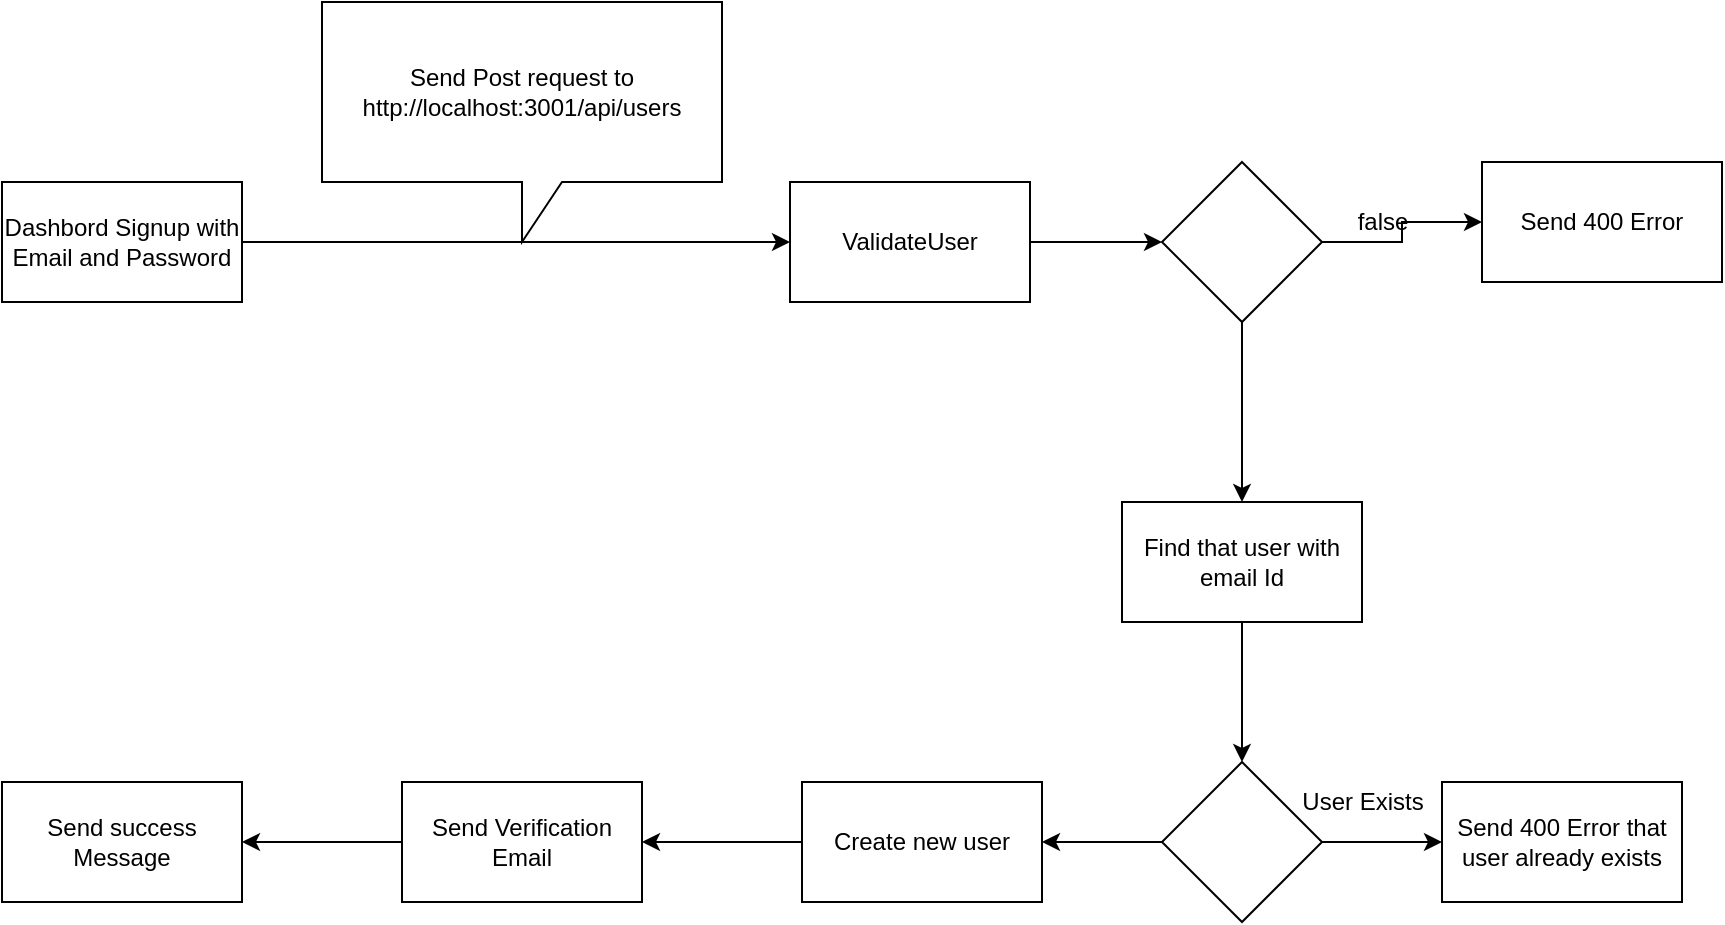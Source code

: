 <mxfile version="19.0.3" type="device" pages="2"><diagram id="C5RBs43oDa-KdzZeNtuy" name="Page-1"><mxGraphModel dx="868" dy="566" grid="1" gridSize="10" guides="1" tooltips="1" connect="1" arrows="1" fold="1" page="1" pageScale="1" pageWidth="827" pageHeight="1169" math="0" shadow="0"><root><mxCell id="WIyWlLk6GJQsqaUBKTNV-0"/><mxCell id="WIyWlLk6GJQsqaUBKTNV-1" parent="WIyWlLk6GJQsqaUBKTNV-0"/><mxCell id="n5DXw3j9jJJZ0zoSbmgI-2" style="edgeStyle=orthogonalEdgeStyle;rounded=0;orthogonalLoop=1;jettySize=auto;html=1;entryX=0;entryY=0.5;entryDx=0;entryDy=0;" parent="WIyWlLk6GJQsqaUBKTNV-1" source="n5DXw3j9jJJZ0zoSbmgI-1" target="n5DXw3j9jJJZ0zoSbmgI-3" edge="1"><mxGeometry relative="1" as="geometry"><mxPoint x="410" y="190" as="targetPoint"/></mxGeometry></mxCell><mxCell id="n5DXw3j9jJJZ0zoSbmgI-1" value="Dashbord Signup with Email and Password" style="rounded=0;whiteSpace=wrap;html=1;" parent="WIyWlLk6GJQsqaUBKTNV-1" vertex="1"><mxGeometry x="20" y="160" width="120" height="60" as="geometry"/></mxCell><mxCell id="n5DXw3j9jJJZ0zoSbmgI-5" style="edgeStyle=orthogonalEdgeStyle;rounded=0;orthogonalLoop=1;jettySize=auto;html=1;entryX=0;entryY=0.5;entryDx=0;entryDy=0;" parent="WIyWlLk6GJQsqaUBKTNV-1" source="n5DXw3j9jJJZ0zoSbmgI-3" target="n5DXw3j9jJJZ0zoSbmgI-6" edge="1"><mxGeometry relative="1" as="geometry"><mxPoint x="600" y="190" as="targetPoint"/></mxGeometry></mxCell><mxCell id="n5DXw3j9jJJZ0zoSbmgI-3" value="ValidateUser" style="rounded=0;whiteSpace=wrap;html=1;" parent="WIyWlLk6GJQsqaUBKTNV-1" vertex="1"><mxGeometry x="414" y="160" width="120" height="60" as="geometry"/></mxCell><mxCell id="n5DXw3j9jJJZ0zoSbmgI-4" value="Send Post request to http://localhost:3001/api/users" style="shape=callout;whiteSpace=wrap;html=1;perimeter=calloutPerimeter;" parent="WIyWlLk6GJQsqaUBKTNV-1" vertex="1"><mxGeometry x="180" y="70" width="200" height="120" as="geometry"/></mxCell><mxCell id="n5DXw3j9jJJZ0zoSbmgI-10" value="" style="edgeStyle=orthogonalEdgeStyle;rounded=0;orthogonalLoop=1;jettySize=auto;html=1;" parent="WIyWlLk6GJQsqaUBKTNV-1" source="n5DXw3j9jJJZ0zoSbmgI-6" target="n5DXw3j9jJJZ0zoSbmgI-9" edge="1"><mxGeometry relative="1" as="geometry"/></mxCell><mxCell id="n5DXw3j9jJJZ0zoSbmgI-15" value="" style="edgeStyle=orthogonalEdgeStyle;rounded=0;orthogonalLoop=1;jettySize=auto;html=1;" parent="WIyWlLk6GJQsqaUBKTNV-1" source="n5DXw3j9jJJZ0zoSbmgI-6" target="n5DXw3j9jJJZ0zoSbmgI-14" edge="1"><mxGeometry relative="1" as="geometry"/></mxCell><mxCell id="n5DXw3j9jJJZ0zoSbmgI-6" value="" style="rhombus;whiteSpace=wrap;html=1;" parent="WIyWlLk6GJQsqaUBKTNV-1" vertex="1"><mxGeometry x="600" y="150" width="80" height="80" as="geometry"/></mxCell><mxCell id="n5DXw3j9jJJZ0zoSbmgI-9" value="Send 400 Error" style="whiteSpace=wrap;html=1;" parent="WIyWlLk6GJQsqaUBKTNV-1" vertex="1"><mxGeometry x="760" y="150" width="120" height="60" as="geometry"/></mxCell><mxCell id="n5DXw3j9jJJZ0zoSbmgI-13" value="false" style="text;html=1;align=center;verticalAlign=middle;resizable=0;points=[];autosize=1;strokeColor=none;fillColor=none;" parent="WIyWlLk6GJQsqaUBKTNV-1" vertex="1"><mxGeometry x="690" y="170" width="40" height="20" as="geometry"/></mxCell><mxCell id="n5DXw3j9jJJZ0zoSbmgI-17" value="" style="edgeStyle=orthogonalEdgeStyle;rounded=0;orthogonalLoop=1;jettySize=auto;html=1;" parent="WIyWlLk6GJQsqaUBKTNV-1" source="n5DXw3j9jJJZ0zoSbmgI-14" target="n5DXw3j9jJJZ0zoSbmgI-16" edge="1"><mxGeometry relative="1" as="geometry"/></mxCell><mxCell id="n5DXw3j9jJJZ0zoSbmgI-14" value="Find that user with email Id" style="whiteSpace=wrap;html=1;" parent="WIyWlLk6GJQsqaUBKTNV-1" vertex="1"><mxGeometry x="580" y="320" width="120" height="60" as="geometry"/></mxCell><mxCell id="n5DXw3j9jJJZ0zoSbmgI-19" value="" style="edgeStyle=orthogonalEdgeStyle;rounded=0;orthogonalLoop=1;jettySize=auto;html=1;" parent="WIyWlLk6GJQsqaUBKTNV-1" source="n5DXw3j9jJJZ0zoSbmgI-16" target="n5DXw3j9jJJZ0zoSbmgI-18" edge="1"><mxGeometry relative="1" as="geometry"/></mxCell><mxCell id="n5DXw3j9jJJZ0zoSbmgI-24" value="" style="edgeStyle=orthogonalEdgeStyle;rounded=0;orthogonalLoop=1;jettySize=auto;html=1;" parent="WIyWlLk6GJQsqaUBKTNV-1" source="n5DXw3j9jJJZ0zoSbmgI-16" target="n5DXw3j9jJJZ0zoSbmgI-23" edge="1"><mxGeometry relative="1" as="geometry"/></mxCell><mxCell id="n5DXw3j9jJJZ0zoSbmgI-16" value="" style="rhombus;whiteSpace=wrap;html=1;" parent="WIyWlLk6GJQsqaUBKTNV-1" vertex="1"><mxGeometry x="600" y="450" width="80" height="80" as="geometry"/></mxCell><mxCell id="n5DXw3j9jJJZ0zoSbmgI-18" value="Send 400 Error that user already exists" style="whiteSpace=wrap;html=1;" parent="WIyWlLk6GJQsqaUBKTNV-1" vertex="1"><mxGeometry x="740" y="460" width="120" height="60" as="geometry"/></mxCell><mxCell id="n5DXw3j9jJJZ0zoSbmgI-20" value="User Exists" style="text;html=1;align=center;verticalAlign=middle;resizable=0;points=[];autosize=1;strokeColor=none;fillColor=none;" parent="WIyWlLk6GJQsqaUBKTNV-1" vertex="1"><mxGeometry x="660" y="460" width="80" height="20" as="geometry"/></mxCell><mxCell id="n5DXw3j9jJJZ0zoSbmgI-26" value="" style="edgeStyle=orthogonalEdgeStyle;rounded=0;orthogonalLoop=1;jettySize=auto;html=1;" parent="WIyWlLk6GJQsqaUBKTNV-1" source="n5DXw3j9jJJZ0zoSbmgI-23" target="n5DXw3j9jJJZ0zoSbmgI-25" edge="1"><mxGeometry relative="1" as="geometry"/></mxCell><mxCell id="n5DXw3j9jJJZ0zoSbmgI-23" value="Create new user" style="whiteSpace=wrap;html=1;" parent="WIyWlLk6GJQsqaUBKTNV-1" vertex="1"><mxGeometry x="420" y="460" width="120" height="60" as="geometry"/></mxCell><mxCell id="n5DXw3j9jJJZ0zoSbmgI-28" value="" style="edgeStyle=orthogonalEdgeStyle;rounded=0;orthogonalLoop=1;jettySize=auto;html=1;" parent="WIyWlLk6GJQsqaUBKTNV-1" source="n5DXw3j9jJJZ0zoSbmgI-25" target="n5DXw3j9jJJZ0zoSbmgI-27" edge="1"><mxGeometry relative="1" as="geometry"/></mxCell><mxCell id="n5DXw3j9jJJZ0zoSbmgI-25" value="Send Verification Email" style="whiteSpace=wrap;html=1;" parent="WIyWlLk6GJQsqaUBKTNV-1" vertex="1"><mxGeometry x="220" y="460" width="120" height="60" as="geometry"/></mxCell><mxCell id="n5DXw3j9jJJZ0zoSbmgI-27" value="Send success Message" style="whiteSpace=wrap;html=1;" parent="WIyWlLk6GJQsqaUBKTNV-1" vertex="1"><mxGeometry x="20" y="460" width="120" height="60" as="geometry"/></mxCell></root></mxGraphModel></diagram><diagram id="11iNyhxjMHSWeAC_iInQ" name="Use Case Diagram"><mxGraphModel dx="1447" dy="943" grid="1" gridSize="10" guides="1" tooltips="1" connect="1" arrows="1" fold="1" page="1" pageScale="1" pageWidth="850" pageHeight="1100" math="0" shadow="0"><root><mxCell id="0"/><mxCell id="1" parent="0"/><mxCell id="OuGpjeGH4nj_31fVLEi6-1" value="&lt;font style=&quot;font-size: 18px;&quot;&gt;&lt;b&gt;Use Case Diagram&lt;/b&gt;&lt;/font&gt;" style="text;html=1;strokeColor=none;fillColor=none;align=center;verticalAlign=middle;whiteSpace=wrap;rounded=0;" parent="1" vertex="1"><mxGeometry x="313" y="20" width="225" height="30" as="geometry"/></mxCell><mxCell id="OuGpjeGH4nj_31fVLEi6-2" value="" style="whiteSpace=wrap;html=1;fontSize=18;" parent="1" vertex="1"><mxGeometry x="113" y="80" width="625" height="920" as="geometry"/></mxCell><mxCell id="OuGpjeGH4nj_31fVLEi6-13" style="edgeStyle=orthogonalEdgeStyle;rounded=0;orthogonalLoop=1;jettySize=auto;html=1;entryX=0;entryY=0.5;entryDx=0;entryDy=0;fontSize=14;endArrow=none;endFill=0;" parent="1" source="OuGpjeGH4nj_31fVLEi6-3" target="OuGpjeGH4nj_31fVLEi6-11" edge="1"><mxGeometry relative="1" as="geometry"/></mxCell><mxCell id="OuGpjeGH4nj_31fVLEi6-15" style="edgeStyle=orthogonalEdgeStyle;rounded=0;orthogonalLoop=1;jettySize=auto;html=1;entryX=0;entryY=0.5;entryDx=0;entryDy=0;fontSize=14;endArrow=none;endFill=0;" parent="1" source="OuGpjeGH4nj_31fVLEi6-3" target="OuGpjeGH4nj_31fVLEi6-14" edge="1"><mxGeometry relative="1" as="geometry"/></mxCell><mxCell id="OuGpjeGH4nj_31fVLEi6-30" style="edgeStyle=none;rounded=0;orthogonalLoop=1;jettySize=auto;html=1;entryX=0;entryY=0.5;entryDx=0;entryDy=0;fontSize=14;endArrow=none;endFill=0;" parent="1" source="OuGpjeGH4nj_31fVLEi6-3" target="OuGpjeGH4nj_31fVLEi6-29" edge="1"><mxGeometry relative="1" as="geometry"><Array as="points"><mxPoint x="270" y="300"/></Array></mxGeometry></mxCell><mxCell id="OuGpjeGH4nj_31fVLEi6-36" style="edgeStyle=none;rounded=0;orthogonalLoop=1;jettySize=auto;html=1;entryX=0;entryY=0.5;entryDx=0;entryDy=0;fontSize=14;endArrow=none;endFill=0;" parent="1" source="OuGpjeGH4nj_31fVLEi6-3" target="OuGpjeGH4nj_31fVLEi6-32" edge="1"><mxGeometry relative="1" as="geometry"><Array as="points"><mxPoint x="120" y="520"/></Array></mxGeometry></mxCell><mxCell id="OuGpjeGH4nj_31fVLEi6-37" style="edgeStyle=none;rounded=0;orthogonalLoop=1;jettySize=auto;html=1;entryX=0;entryY=0.5;entryDx=0;entryDy=0;fontSize=14;endArrow=none;endFill=0;" parent="1" source="OuGpjeGH4nj_31fVLEi6-3" target="OuGpjeGH4nj_31fVLEi6-33" edge="1"><mxGeometry relative="1" as="geometry"><Array as="points"><mxPoint x="90" y="830"/></Array></mxGeometry></mxCell><mxCell id="OuGpjeGH4nj_31fVLEi6-3" value="&lt;font style=&quot;font-size: 14px;&quot;&gt;Customer&lt;/font&gt;" style="shape=umlActor;verticalLabelPosition=bottom;verticalAlign=top;html=1;outlineConnect=0;fontSize=18;" parent="1" vertex="1"><mxGeometry x="50" y="260" width="30" height="60" as="geometry"/></mxCell><mxCell id="OuGpjeGH4nj_31fVLEi6-31" style="edgeStyle=none;rounded=0;orthogonalLoop=1;jettySize=auto;html=1;fontSize=14;endArrow=none;endFill=0;" parent="1" source="OuGpjeGH4nj_31fVLEi6-4" edge="1"><mxGeometry relative="1" as="geometry"><mxPoint x="430" y="350" as="targetPoint"/><Array as="points"/></mxGeometry></mxCell><mxCell id="OuGpjeGH4nj_31fVLEi6-38" style="edgeStyle=none;rounded=0;orthogonalLoop=1;jettySize=auto;html=1;entryX=1;entryY=0.5;entryDx=0;entryDy=0;fontSize=14;endArrow=none;endFill=0;exitX=0.5;exitY=0.5;exitDx=0;exitDy=0;exitPerimeter=0;" parent="1" source="OuGpjeGH4nj_31fVLEi6-4" target="OuGpjeGH4nj_31fVLEi6-32" edge="1"><mxGeometry relative="1" as="geometry"><Array as="points"><mxPoint x="660" y="530"/></Array></mxGeometry></mxCell><mxCell id="OuGpjeGH4nj_31fVLEi6-39" style="edgeStyle=none;rounded=0;orthogonalLoop=1;jettySize=auto;html=1;entryX=1;entryY=0.5;entryDx=0;entryDy=0;fontSize=14;endArrow=none;endFill=0;exitX=0;exitY=0.333;exitDx=0;exitDy=0;exitPerimeter=0;" parent="1" source="OuGpjeGH4nj_31fVLEi6-4" target="OuGpjeGH4nj_31fVLEi6-33" edge="1"><mxGeometry relative="1" as="geometry"><Array as="points"><mxPoint x="710" y="710"/></Array></mxGeometry></mxCell><mxCell id="OuGpjeGH4nj_31fVLEi6-40" style="edgeStyle=none;rounded=0;orthogonalLoop=1;jettySize=auto;html=1;entryX=1;entryY=0.5;entryDx=0;entryDy=0;fontSize=14;endArrow=none;endFill=0;" parent="1" source="OuGpjeGH4nj_31fVLEi6-4" target="OuGpjeGH4nj_31fVLEi6-34" edge="1"><mxGeometry relative="1" as="geometry"><Array as="points"><mxPoint x="680" y="640"/></Array></mxGeometry></mxCell><mxCell id="OuGpjeGH4nj_31fVLEi6-41" style="edgeStyle=none;rounded=0;orthogonalLoop=1;jettySize=auto;html=1;entryX=1;entryY=0.5;entryDx=0;entryDy=0;fontSize=14;endArrow=none;endFill=0;" parent="1" source="OuGpjeGH4nj_31fVLEi6-4" target="OuGpjeGH4nj_31fVLEi6-35" edge="1"><mxGeometry relative="1" as="geometry"><Array as="points"><mxPoint x="650" y="630"/></Array></mxGeometry></mxCell><mxCell id="OuGpjeGH4nj_31fVLEi6-54" style="edgeStyle=none;rounded=0;orthogonalLoop=1;jettySize=auto;html=1;entryX=0.5;entryY=0;entryDx=0;entryDy=0;fontSize=14;endArrow=none;endFill=0;" parent="1" source="OuGpjeGH4nj_31fVLEi6-4" target="OuGpjeGH4nj_31fVLEi6-14" edge="1"><mxGeometry relative="1" as="geometry"><Array as="points"><mxPoint x="580" y="210"/></Array></mxGeometry></mxCell><mxCell id="Bp6TCVMImPscmEQjhGwL-1" style="edgeStyle=orthogonalEdgeStyle;rounded=0;orthogonalLoop=1;jettySize=auto;html=1;endArrow=none;endFill=0;" parent="1" source="OuGpjeGH4nj_31fVLEi6-4" edge="1"><mxGeometry relative="1" as="geometry"><mxPoint x="470" y="190" as="targetPoint"/><Array as="points"><mxPoint x="630" y="200"/><mxPoint x="630" y="190"/></Array></mxGeometry></mxCell><mxCell id="OuGpjeGH4nj_31fVLEi6-4" value="Admin&lt;br&gt;" style="shape=umlActor;verticalLabelPosition=bottom;verticalAlign=top;html=1;outlineConnect=0;fontSize=14;" parent="1" vertex="1"><mxGeometry x="790" y="180" width="30" height="60" as="geometry"/></mxCell><mxCell id="OuGpjeGH4nj_31fVLEi6-5" value="&lt;b&gt;Repair App&lt;/b&gt;" style="text;html=1;strokeColor=none;fillColor=none;align=center;verticalAlign=middle;whiteSpace=wrap;rounded=0;fontSize=14;" parent="1" vertex="1"><mxGeometry x="388" y="90" width="82" height="30" as="geometry"/></mxCell><mxCell id="OuGpjeGH4nj_31fVLEi6-42" style="edgeStyle=none;rounded=0;orthogonalLoop=1;jettySize=auto;html=1;fontSize=14;endArrow=none;endFill=0;entryX=0.5;entryY=1;entryDx=0;entryDy=0;" parent="1" source="OuGpjeGH4nj_31fVLEi6-6" target="OuGpjeGH4nj_31fVLEi6-35" edge="1"><mxGeometry relative="1" as="geometry"><mxPoint x="470" y="720" as="targetPoint"/><Array as="points"><mxPoint x="690" y="780"/></Array></mxGeometry></mxCell><mxCell id="OuGpjeGH4nj_31fVLEi6-6" value="Agent" style="shape=umlActor;verticalLabelPosition=bottom;verticalAlign=top;html=1;outlineConnect=0;fontSize=14;" parent="1" vertex="1"><mxGeometry x="790" y="650" width="30" height="60" as="geometry"/></mxCell><mxCell id="OuGpjeGH4nj_31fVLEi6-43" style="edgeStyle=none;rounded=0;orthogonalLoop=1;jettySize=auto;html=1;fontSize=14;endArrow=none;endFill=0;entryX=0.5;entryY=1;entryDx=0;entryDy=0;" parent="1" source="OuGpjeGH4nj_31fVLEi6-9" target="OuGpjeGH4nj_31fVLEi6-35" edge="1"><mxGeometry relative="1" as="geometry"><mxPoint x="470" y="710" as="targetPoint"/><Array as="points"/></mxGeometry></mxCell><mxCell id="OuGpjeGH4nj_31fVLEi6-9" value="Technician" style="shape=umlActor;verticalLabelPosition=bottom;verticalAlign=top;html=1;outlineConnect=0;fontSize=14;" parent="1" vertex="1"><mxGeometry x="790" y="820" width="30" height="60" as="geometry"/></mxCell><mxCell id="OuGpjeGH4nj_31fVLEi6-17" style="rounded=0;orthogonalLoop=1;jettySize=auto;html=1;exitX=1;exitY=0.5;exitDx=0;exitDy=0;entryX=0;entryY=0.5;entryDx=0;entryDy=0;fontSize=14;endArrow=open;endFill=0;dashed=1;" parent="1" source="OuGpjeGH4nj_31fVLEi6-11" target="OuGpjeGH4nj_31fVLEi6-16" edge="1"><mxGeometry relative="1" as="geometry"/></mxCell><mxCell id="OuGpjeGH4nj_31fVLEi6-19" value="&amp;lt;&amp;lt;include&amp;gt;&amp;gt;" style="edgeLabel;html=1;align=center;verticalAlign=middle;resizable=0;points=[];fontSize=14;" parent="OuGpjeGH4nj_31fVLEi6-17" vertex="1" connectable="0"><mxGeometry x="-0.494" y="-1" relative="1" as="geometry"><mxPoint x="12" y="-6" as="offset"/></mxGeometry></mxCell><mxCell id="OuGpjeGH4nj_31fVLEi6-11" value="Registration" style="ellipse;whiteSpace=wrap;html=1;fontSize=14;" parent="1" vertex="1"><mxGeometry x="380.5" y="160" width="90" height="50" as="geometry"/></mxCell><mxCell id="OuGpjeGH4nj_31fVLEi6-21" style="edgeStyle=none;rounded=0;orthogonalLoop=1;jettySize=auto;html=1;exitX=1;exitY=0.5;exitDx=0;exitDy=0;entryX=0;entryY=0.5;entryDx=0;entryDy=0;dashed=1;fontSize=14;endArrow=open;endFill=0;" parent="1" source="OuGpjeGH4nj_31fVLEi6-14" target="OuGpjeGH4nj_31fVLEi6-20" edge="1"><mxGeometry relative="1" as="geometry"/></mxCell><mxCell id="OuGpjeGH4nj_31fVLEi6-22" value="&amp;lt;&amp;lt;include&amp;gt;&amp;gt;" style="edgeLabel;html=1;align=center;verticalAlign=middle;resizable=0;points=[];fontSize=14;" parent="OuGpjeGH4nj_31fVLEi6-21" vertex="1" connectable="0"><mxGeometry x="-0.497" y="-1" relative="1" as="geometry"><mxPoint x="19" y="-8" as="offset"/></mxGeometry></mxCell><mxCell id="wl4AMNZ7rtejcVvQYGOg-3" style="edgeStyle=orthogonalEdgeStyle;rounded=0;orthogonalLoop=1;jettySize=auto;html=1;dashed=1;endArrow=none;endFill=0;startArrow=open;startFill=0;exitX=0.5;exitY=1;exitDx=0;exitDy=0;" edge="1" parent="1" source="OuGpjeGH4nj_31fVLEi6-14" target="OuGpjeGH4nj_31fVLEi6-32"><mxGeometry relative="1" as="geometry"><Array as="points"><mxPoint x="425" y="310"/><mxPoint x="330" y="310"/><mxPoint x="330" y="450"/><mxPoint x="429" y="450"/></Array></mxGeometry></mxCell><mxCell id="OuGpjeGH4nj_31fVLEi6-14" value="Login" style="ellipse;whiteSpace=wrap;html=1;fontSize=14;" parent="1" vertex="1"><mxGeometry x="379" y="240" width="91" height="50" as="geometry"/></mxCell><mxCell id="OuGpjeGH4nj_31fVLEi6-16" value="Verify Email" style="ellipse;whiteSpace=wrap;html=1;fontSize=14;" parent="1" vertex="1"><mxGeometry x="560" y="120" width="90" height="50" as="geometry"/></mxCell><mxCell id="OuGpjeGH4nj_31fVLEi6-20" value="Verify Password" style="ellipse;whiteSpace=wrap;html=1;fontSize=14;" parent="1" vertex="1"><mxGeometry x="550" y="220" width="90" height="50" as="geometry"/></mxCell><mxCell id="OuGpjeGH4nj_31fVLEi6-24" style="edgeStyle=none;rounded=0;orthogonalLoop=1;jettySize=auto;html=1;entryX=1;entryY=0.5;entryDx=0;entryDy=0;dashed=1;fontSize=14;endArrow=open;endFill=0;" parent="1" source="OuGpjeGH4nj_31fVLEi6-23" target="OuGpjeGH4nj_31fVLEi6-14" edge="1"><mxGeometry relative="1" as="geometry"/></mxCell><mxCell id="OuGpjeGH4nj_31fVLEi6-25" value="&amp;lt;&amp;lt;extend&amp;gt;&amp;gt;" style="edgeLabel;html=1;align=center;verticalAlign=middle;resizable=0;points=[];fontSize=14;" parent="OuGpjeGH4nj_31fVLEi6-24" vertex="1" connectable="0"><mxGeometry x="-0.178" relative="1" as="geometry"><mxPoint as="offset"/></mxGeometry></mxCell><mxCell id="OuGpjeGH4nj_31fVLEi6-23" value="Display Login Error" style="ellipse;whiteSpace=wrap;html=1;fontSize=14;" parent="1" vertex="1"><mxGeometry x="552.5" y="300" width="90" height="50" as="geometry"/></mxCell><mxCell id="OuGpjeGH4nj_31fVLEi6-71" style="edgeStyle=none;rounded=0;orthogonalLoop=1;jettySize=auto;html=1;exitX=1;exitY=0.5;exitDx=0;exitDy=0;entryX=0;entryY=0;entryDx=0;entryDy=0;dashed=1;fontSize=14;endArrow=open;endFill=0;" parent="1" source="OuGpjeGH4nj_31fVLEi6-29" target="OuGpjeGH4nj_31fVLEi6-64" edge="1"><mxGeometry relative="1" as="geometry"/></mxCell><mxCell id="OuGpjeGH4nj_31fVLEi6-72" value="&amp;lt;&amp;lt;include&amp;gt;&amp;gt;" style="edgeLabel;html=1;align=center;verticalAlign=middle;resizable=0;points=[];fontSize=14;" parent="OuGpjeGH4nj_31fVLEi6-71" vertex="1" connectable="0"><mxGeometry x="-0.454" relative="1" as="geometry"><mxPoint x="29" y="-1" as="offset"/></mxGeometry></mxCell><mxCell id="OuGpjeGH4nj_31fVLEi6-73" style="edgeStyle=none;rounded=0;orthogonalLoop=1;jettySize=auto;html=1;entryX=0;entryY=0;entryDx=0;entryDy=0;dashed=1;fontSize=14;endArrow=open;endFill=0;" parent="1" source="OuGpjeGH4nj_31fVLEi6-29" target="OuGpjeGH4nj_31fVLEi6-66" edge="1"><mxGeometry relative="1" as="geometry"/></mxCell><mxCell id="OuGpjeGH4nj_31fVLEi6-74" value="&amp;lt;&amp;lt;include&amp;gt;&amp;gt;" style="edgeLabel;html=1;align=center;verticalAlign=middle;resizable=0;points=[];fontSize=14;" parent="OuGpjeGH4nj_31fVLEi6-73" vertex="1" connectable="0"><mxGeometry x="0.219" relative="1" as="geometry"><mxPoint as="offset"/></mxGeometry></mxCell><mxCell id="OuGpjeGH4nj_31fVLEi6-75" style="edgeStyle=none;rounded=0;orthogonalLoop=1;jettySize=auto;html=1;exitX=0;exitY=0.5;exitDx=0;exitDy=0;entryX=1;entryY=0.5;entryDx=0;entryDy=0;dashed=1;fontSize=14;endArrow=open;endFill=0;" parent="1" source="OuGpjeGH4nj_31fVLEi6-29" target="OuGpjeGH4nj_31fVLEi6-67" edge="1"><mxGeometry relative="1" as="geometry"/></mxCell><mxCell id="OuGpjeGH4nj_31fVLEi6-76" value="&amp;lt;&amp;lt;include&amp;gt;&amp;gt;" style="edgeLabel;html=1;align=center;verticalAlign=middle;resizable=0;points=[];fontSize=14;" parent="OuGpjeGH4nj_31fVLEi6-75" vertex="1" connectable="0"><mxGeometry x="0.502" y="1" relative="1" as="geometry"><mxPoint x="32" y="2" as="offset"/></mxGeometry></mxCell><mxCell id="OuGpjeGH4nj_31fVLEi6-29" value="Services" style="ellipse;whiteSpace=wrap;html=1;fontSize=14;" parent="1" vertex="1"><mxGeometry x="380" y="350" width="91" height="50" as="geometry"/></mxCell><mxCell id="OuGpjeGH4nj_31fVLEi6-32" value="Cancel Service Request" style="ellipse;whiteSpace=wrap;html=1;fontSize=14;" parent="1" vertex="1"><mxGeometry x="373.5" y="490" width="111" height="60" as="geometry"/></mxCell><mxCell id="wl4AMNZ7rtejcVvQYGOg-5" style="edgeStyle=orthogonalEdgeStyle;rounded=0;orthogonalLoop=1;jettySize=auto;html=1;exitX=0.5;exitY=0;exitDx=0;exitDy=0;entryX=1;entryY=0.5;entryDx=0;entryDy=0;dashed=1;startArrow=none;startFill=0;endArrow=open;endFill=0;" edge="1" parent="1" source="OuGpjeGH4nj_31fVLEi6-33" target="wl4AMNZ7rtejcVvQYGOg-4"><mxGeometry relative="1" as="geometry"/></mxCell><mxCell id="OuGpjeGH4nj_31fVLEi6-33" value="Payment" style="ellipse;whiteSpace=wrap;html=1;fontSize=14;" parent="1" vertex="1"><mxGeometry x="373.5" y="840" width="91" height="50" as="geometry"/></mxCell><mxCell id="OuGpjeGH4nj_31fVLEi6-34" value="Confirm Order" style="ellipse;whiteSpace=wrap;html=1;fontSize=14;" parent="1" vertex="1"><mxGeometry x="373.5" y="620" width="91" height="50" as="geometry"/></mxCell><mxCell id="OuGpjeGH4nj_31fVLEi6-35" value="Hair Technician" style="ellipse;whiteSpace=wrap;html=1;fontSize=14;" parent="1" vertex="1"><mxGeometry x="383.5" y="710" width="91" height="50" as="geometry"/></mxCell><mxCell id="OuGpjeGH4nj_31fVLEi6-46" style="edgeStyle=none;rounded=0;orthogonalLoop=1;jettySize=auto;html=1;exitX=1;exitY=0.5;exitDx=0;exitDy=0;fontSize=14;endArrow=block;endFill=0;" parent="1" source="OuGpjeGH4nj_31fVLEi6-44" target="OuGpjeGH4nj_31fVLEi6-33" edge="1"><mxGeometry relative="1" as="geometry"><Array as="points"><mxPoint x="420" y="955"/></Array></mxGeometry></mxCell><mxCell id="OuGpjeGH4nj_31fVLEi6-44" value="Cash" style="ellipse;whiteSpace=wrap;html=1;fontSize=14;" parent="1" vertex="1"><mxGeometry x="260" y="930" width="91" height="50" as="geometry"/></mxCell><mxCell id="OuGpjeGH4nj_31fVLEi6-47" style="edgeStyle=none;rounded=0;orthogonalLoop=1;jettySize=auto;html=1;exitX=0;exitY=0.5;exitDx=0;exitDy=0;fontSize=14;endArrow=block;endFill=0;" parent="1" source="OuGpjeGH4nj_31fVLEi6-45" target="OuGpjeGH4nj_31fVLEi6-33" edge="1"><mxGeometry relative="1" as="geometry"><mxPoint x="380" y="550" as="targetPoint"/><Array as="points"><mxPoint x="420" y="955"/></Array></mxGeometry></mxCell><mxCell id="OuGpjeGH4nj_31fVLEi6-45" value="Internet Banking" style="ellipse;whiteSpace=wrap;html=1;fontSize=14;" parent="1" vertex="1"><mxGeometry x="490" y="930" width="91" height="50" as="geometry"/></mxCell><mxCell id="OuGpjeGH4nj_31fVLEi6-64" value="View/ Update/ Delete Services" style="ellipse;whiteSpace=wrap;html=1;fontSize=14;" parent="1" vertex="1"><mxGeometry x="590" y="370" width="119" height="60" as="geometry"/></mxCell><mxCell id="OuGpjeGH4nj_31fVLEi6-66" value="View/ Update/ Delete Services Category" style="ellipse;whiteSpace=wrap;html=1;fontSize=14;" parent="1" vertex="1"><mxGeometry x="538" y="460" width="119" height="60" as="geometry"/></mxCell><mxCell id="OuGpjeGH4nj_31fVLEi6-77" style="edgeStyle=none;rounded=0;orthogonalLoop=1;jettySize=auto;html=1;exitX=0.5;exitY=1;exitDx=0;exitDy=0;entryX=0.5;entryY=0;entryDx=0;entryDy=0;dashed=1;fontSize=14;endArrow=open;endFill=0;" parent="1" source="OuGpjeGH4nj_31fVLEi6-67" target="OuGpjeGH4nj_31fVLEi6-68" edge="1"><mxGeometry relative="1" as="geometry"/></mxCell><mxCell id="OuGpjeGH4nj_31fVLEi6-78" value="&amp;lt;&amp;lt;include&amp;gt;&amp;gt;" style="edgeLabel;html=1;align=center;verticalAlign=middle;resizable=0;points=[];fontSize=14;" parent="OuGpjeGH4nj_31fVLEi6-77" vertex="1" connectable="0"><mxGeometry x="-0.512" relative="1" as="geometry"><mxPoint y="7" as="offset"/></mxGeometry></mxCell><mxCell id="OuGpjeGH4nj_31fVLEi6-67" value="View Services" style="ellipse;whiteSpace=wrap;html=1;fontSize=14;" parent="1" vertex="1"><mxGeometry x="160.5" y="360" width="110" height="50" as="geometry"/></mxCell><mxCell id="OuGpjeGH4nj_31fVLEi6-79" style="edgeStyle=none;rounded=0;orthogonalLoop=1;jettySize=auto;html=1;exitX=0.5;exitY=1;exitDx=0;exitDy=0;entryX=0.5;entryY=0;entryDx=0;entryDy=0;dashed=1;fontSize=14;endArrow=open;endFill=0;" parent="1" source="OuGpjeGH4nj_31fVLEi6-68" target="OuGpjeGH4nj_31fVLEi6-69" edge="1"><mxGeometry relative="1" as="geometry"/></mxCell><mxCell id="OuGpjeGH4nj_31fVLEi6-80" value="&amp;lt;&amp;lt;include&amp;gt;&amp;gt;" style="edgeLabel;html=1;align=center;verticalAlign=middle;resizable=0;points=[];fontSize=14;" parent="OuGpjeGH4nj_31fVLEi6-79" vertex="1" connectable="0"><mxGeometry x="-0.592" relative="1" as="geometry"><mxPoint y="26" as="offset"/></mxGeometry></mxCell><mxCell id="OuGpjeGH4nj_31fVLEi6-68" value="Send Repair Request" style="ellipse;whiteSpace=wrap;html=1;fontSize=14;" parent="1" vertex="1"><mxGeometry x="160.5" y="490" width="110" height="50" as="geometry"/></mxCell><mxCell id="OuGpjeGH4nj_31fVLEi6-69" value="Track Repair Request" style="ellipse;whiteSpace=wrap;html=1;fontSize=14;" parent="1" vertex="1"><mxGeometry x="160" y="610" width="110" height="50" as="geometry"/></mxCell><mxCell id="OuGpjeGH4nj_31fVLEi6-89" style="edgeStyle=none;rounded=0;orthogonalLoop=1;jettySize=auto;html=1;fontSize=14;endArrow=none;endFill=0;" parent="1" source="OuGpjeGH4nj_31fVLEi6-87" edge="1"><mxGeometry relative="1" as="geometry"><mxPoint x="820" y="240" as="targetPoint"/><Array as="points"><mxPoint x="810" y="590"/></Array></mxGeometry></mxCell><mxCell id="OuGpjeGH4nj_31fVLEi6-87" value="Add Agent" style="ellipse;whiteSpace=wrap;html=1;fontSize=14;" parent="1" vertex="1"><mxGeometry x="538" y="560" width="90" height="50" as="geometry"/></mxCell><mxCell id="OuGpjeGH4nj_31fVLEi6-92" style="edgeStyle=none;rounded=0;orthogonalLoop=1;jettySize=auto;html=1;exitX=1;exitY=0.5;exitDx=0;exitDy=0;entryX=1;entryY=1;entryDx=0;entryDy=0;entryPerimeter=0;fontSize=14;endArrow=none;endFill=0;" parent="1" source="OuGpjeGH4nj_31fVLEi6-91" target="OuGpjeGH4nj_31fVLEi6-4" edge="1"><mxGeometry relative="1" as="geometry"><Array as="points"><mxPoint x="760" y="720"/></Array></mxGeometry></mxCell><mxCell id="OuGpjeGH4nj_31fVLEi6-91" value="Add Technician" style="ellipse;whiteSpace=wrap;html=1;fontSize=14;" parent="1" vertex="1"><mxGeometry x="538" y="700" width="90" height="50" as="geometry"/></mxCell><mxCell id="wl4AMNZ7rtejcVvQYGOg-4" value="Login" style="ellipse;whiteSpace=wrap;html=1;fontSize=14;" vertex="1" parent="1"><mxGeometry x="170" y="780" width="91" height="50" as="geometry"/></mxCell><mxCell id="wl4AMNZ7rtejcVvQYGOg-6" value="&amp;lt;&amp;lt;include&amp;gt;&amp;gt;" style="edgeLabel;html=1;align=center;verticalAlign=middle;resizable=0;points=[];fontSize=14;" vertex="1" connectable="0" parent="1"><mxGeometry x="340.0" y="805.0" as="geometry"/></mxCell></root></mxGraphModel></diagram></mxfile>